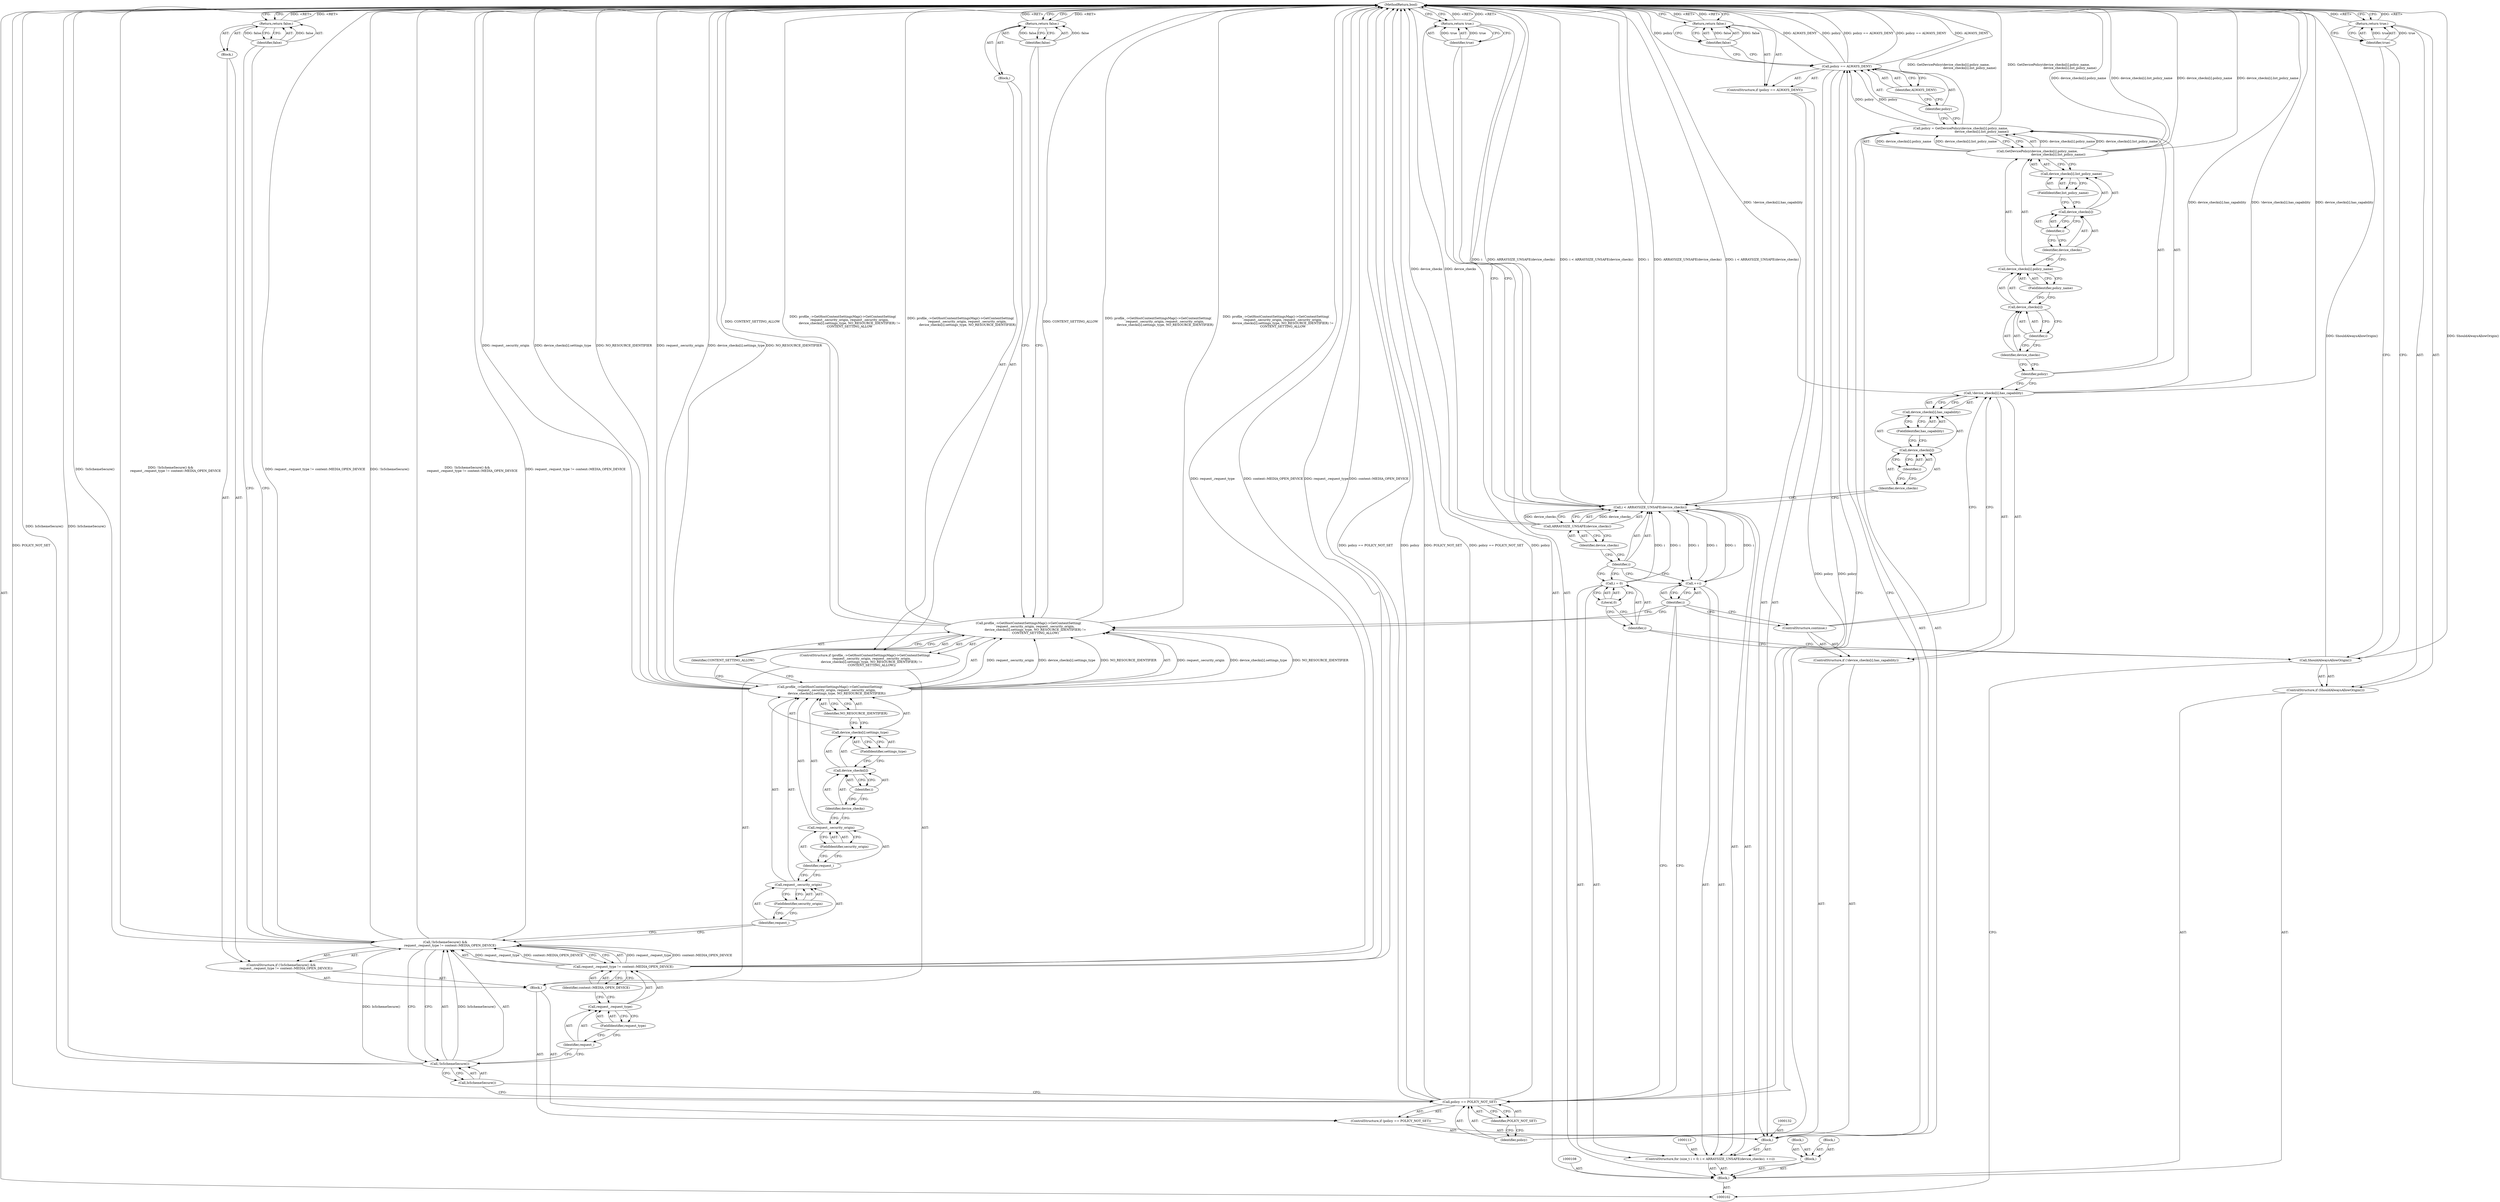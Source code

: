 digraph "0_Chrome_69827e08e9e0a30ce452589705d7336edaffd490_0" {
"1000190" [label="(MethodReturn,bool)"];
"1000103" [label="(Block,)"];
"1000109" [label="(Block,)"];
"1000110" [label="(Block,)"];
"1000111" [label="(Block,)"];
"1000114" [label="(Call,i = 0)"];
"1000115" [label="(Identifier,i)"];
"1000116" [label="(Literal,0)"];
"1000112" [label="(ControlStructure,for (size_t i = 0; i < ARRAYSIZE_UNSAFE(device_checks); ++i))"];
"1000117" [label="(Call,i < ARRAYSIZE_UNSAFE(device_checks))"];
"1000118" [label="(Identifier,i)"];
"1000119" [label="(Call,ARRAYSIZE_UNSAFE(device_checks))"];
"1000120" [label="(Identifier,device_checks)"];
"1000121" [label="(Call,++i)"];
"1000122" [label="(Identifier,i)"];
"1000129" [label="(Identifier,i)"];
"1000130" [label="(FieldIdentifier,has_capability)"];
"1000124" [label="(ControlStructure,if (!device_checks[i].has_capability))"];
"1000125" [label="(Call,!device_checks[i].has_capability)"];
"1000126" [label="(Call,device_checks[i].has_capability)"];
"1000127" [label="(Call,device_checks[i])"];
"1000128" [label="(Identifier,device_checks)"];
"1000104" [label="(ControlStructure,if (ShouldAlwaysAllowOrigin()))"];
"1000105" [label="(Call,ShouldAlwaysAllowOrigin())"];
"1000131" [label="(ControlStructure,continue;)"];
"1000133" [label="(Call,policy = GetDevicePolicy(device_checks[i].policy_name,\n                                           device_checks[i].list_policy_name))"];
"1000134" [label="(Identifier,policy)"];
"1000135" [label="(Call,GetDevicePolicy(device_checks[i].policy_name,\n                                           device_checks[i].list_policy_name))"];
"1000136" [label="(Call,device_checks[i].policy_name)"];
"1000137" [label="(Call,device_checks[i])"];
"1000138" [label="(Identifier,device_checks)"];
"1000123" [label="(Block,)"];
"1000139" [label="(Identifier,i)"];
"1000140" [label="(FieldIdentifier,policy_name)"];
"1000141" [label="(Call,device_checks[i].list_policy_name)"];
"1000142" [label="(Call,device_checks[i])"];
"1000143" [label="(Identifier,device_checks)"];
"1000144" [label="(Identifier,i)"];
"1000145" [label="(FieldIdentifier,list_policy_name)"];
"1000149" [label="(Identifier,ALWAYS_DENY)"];
"1000146" [label="(ControlStructure,if (policy == ALWAYS_DENY))"];
"1000147" [label="(Call,policy == ALWAYS_DENY)"];
"1000148" [label="(Identifier,policy)"];
"1000151" [label="(Identifier,false)"];
"1000150" [label="(Return,return false;)"];
"1000155" [label="(Identifier,POLICY_NOT_SET)"];
"1000156" [label="(Block,)"];
"1000152" [label="(ControlStructure,if (policy == POLICY_NOT_SET))"];
"1000153" [label="(Call,policy == POLICY_NOT_SET)"];
"1000154" [label="(Identifier,policy)"];
"1000107" [label="(Identifier,true)"];
"1000106" [label="(Return,return true;)"];
"1000158" [label="(Call,!IsSchemeSecure() &&\n          request_.request_type != content::MEDIA_OPEN_DEVICE)"];
"1000159" [label="(Call,!IsSchemeSecure())"];
"1000160" [label="(Call,IsSchemeSecure())"];
"1000157" [label="(ControlStructure,if (!IsSchemeSecure() &&\n          request_.request_type != content::MEDIA_OPEN_DEVICE))"];
"1000161" [label="(Call,request_.request_type != content::MEDIA_OPEN_DEVICE)"];
"1000162" [label="(Call,request_.request_type)"];
"1000163" [label="(Identifier,request_)"];
"1000164" [label="(FieldIdentifier,request_type)"];
"1000165" [label="(Identifier,content::MEDIA_OPEN_DEVICE)"];
"1000166" [label="(Block,)"];
"1000168" [label="(Identifier,false)"];
"1000167" [label="(Return,return false;)"];
"1000170" [label="(Call,profile_->GetHostContentSettingsMap()->GetContentSetting(\n              request_.security_origin, request_.security_origin,\n              device_checks[i].settings_type, NO_RESOURCE_IDENTIFIER) !=\n              CONTENT_SETTING_ALLOW)"];
"1000171" [label="(Call,profile_->GetHostContentSettingsMap()->GetContentSetting(\n              request_.security_origin, request_.security_origin,\n              device_checks[i].settings_type, NO_RESOURCE_IDENTIFIER))"];
"1000169" [label="(ControlStructure,if (profile_->GetHostContentSettingsMap()->GetContentSetting(\n              request_.security_origin, request_.security_origin,\n              device_checks[i].settings_type, NO_RESOURCE_IDENTIFIER) !=\n              CONTENT_SETTING_ALLOW))"];
"1000172" [label="(Call,request_.security_origin)"];
"1000173" [label="(Identifier,request_)"];
"1000174" [label="(FieldIdentifier,security_origin)"];
"1000175" [label="(Call,request_.security_origin)"];
"1000176" [label="(Identifier,request_)"];
"1000177" [label="(FieldIdentifier,security_origin)"];
"1000178" [label="(Call,device_checks[i].settings_type)"];
"1000179" [label="(Call,device_checks[i])"];
"1000180" [label="(Identifier,device_checks)"];
"1000181" [label="(Identifier,i)"];
"1000182" [label="(FieldIdentifier,settings_type)"];
"1000183" [label="(Identifier,NO_RESOURCE_IDENTIFIER)"];
"1000184" [label="(Identifier,CONTENT_SETTING_ALLOW)"];
"1000185" [label="(Block,)"];
"1000187" [label="(Identifier,false)"];
"1000186" [label="(Return,return false;)"];
"1000188" [label="(Return,return true;)"];
"1000189" [label="(Identifier,true)"];
"1000190" -> "1000102"  [label="AST: "];
"1000190" -> "1000106"  [label="CFG: "];
"1000190" -> "1000150"  [label="CFG: "];
"1000190" -> "1000167"  [label="CFG: "];
"1000190" -> "1000186"  [label="CFG: "];
"1000190" -> "1000188"  [label="CFG: "];
"1000188" -> "1000190"  [label="DDG: <RET>"];
"1000186" -> "1000190"  [label="DDG: <RET>"];
"1000106" -> "1000190"  [label="DDG: <RET>"];
"1000150" -> "1000190"  [label="DDG: <RET>"];
"1000125" -> "1000190"  [label="DDG: device_checks[i].has_capability"];
"1000125" -> "1000190"  [label="DDG: !device_checks[i].has_capability"];
"1000171" -> "1000190"  [label="DDG: request_.security_origin"];
"1000171" -> "1000190"  [label="DDG: device_checks[i].settings_type"];
"1000171" -> "1000190"  [label="DDG: NO_RESOURCE_IDENTIFIER"];
"1000105" -> "1000190"  [label="DDG: ShouldAlwaysAllowOrigin()"];
"1000135" -> "1000190"  [label="DDG: device_checks[i].list_policy_name"];
"1000135" -> "1000190"  [label="DDG: device_checks[i].policy_name"];
"1000170" -> "1000190"  [label="DDG: CONTENT_SETTING_ALLOW"];
"1000170" -> "1000190"  [label="DDG: profile_->GetHostContentSettingsMap()->GetContentSetting(\n              request_.security_origin, request_.security_origin,\n              device_checks[i].settings_type, NO_RESOURCE_IDENTIFIER) !=\n              CONTENT_SETTING_ALLOW"];
"1000170" -> "1000190"  [label="DDG: profile_->GetHostContentSettingsMap()->GetContentSetting(\n              request_.security_origin, request_.security_origin,\n              device_checks[i].settings_type, NO_RESOURCE_IDENTIFIER)"];
"1000153" -> "1000190"  [label="DDG: policy == POLICY_NOT_SET"];
"1000153" -> "1000190"  [label="DDG: policy"];
"1000153" -> "1000190"  [label="DDG: POLICY_NOT_SET"];
"1000117" -> "1000190"  [label="DDG: i"];
"1000117" -> "1000190"  [label="DDG: ARRAYSIZE_UNSAFE(device_checks)"];
"1000117" -> "1000190"  [label="DDG: i < ARRAYSIZE_UNSAFE(device_checks)"];
"1000161" -> "1000190"  [label="DDG: request_.request_type"];
"1000161" -> "1000190"  [label="DDG: content::MEDIA_OPEN_DEVICE"];
"1000158" -> "1000190"  [label="DDG: !IsSchemeSecure()"];
"1000158" -> "1000190"  [label="DDG: !IsSchemeSecure() &&\n          request_.request_type != content::MEDIA_OPEN_DEVICE"];
"1000158" -> "1000190"  [label="DDG: request_.request_type != content::MEDIA_OPEN_DEVICE"];
"1000159" -> "1000190"  [label="DDG: IsSchemeSecure()"];
"1000147" -> "1000190"  [label="DDG: ALWAYS_DENY"];
"1000147" -> "1000190"  [label="DDG: policy"];
"1000147" -> "1000190"  [label="DDG: policy == ALWAYS_DENY"];
"1000133" -> "1000190"  [label="DDG: GetDevicePolicy(device_checks[i].policy_name,\n                                           device_checks[i].list_policy_name)"];
"1000119" -> "1000190"  [label="DDG: device_checks"];
"1000167" -> "1000190"  [label="DDG: <RET>"];
"1000103" -> "1000102"  [label="AST: "];
"1000104" -> "1000103"  [label="AST: "];
"1000108" -> "1000103"  [label="AST: "];
"1000109" -> "1000103"  [label="AST: "];
"1000112" -> "1000103"  [label="AST: "];
"1000188" -> "1000103"  [label="AST: "];
"1000109" -> "1000103"  [label="AST: "];
"1000110" -> "1000109"  [label="AST: "];
"1000111" -> "1000109"  [label="AST: "];
"1000110" -> "1000109"  [label="AST: "];
"1000111" -> "1000109"  [label="AST: "];
"1000114" -> "1000112"  [label="AST: "];
"1000114" -> "1000116"  [label="CFG: "];
"1000115" -> "1000114"  [label="AST: "];
"1000116" -> "1000114"  [label="AST: "];
"1000118" -> "1000114"  [label="CFG: "];
"1000114" -> "1000117"  [label="DDG: i"];
"1000115" -> "1000114"  [label="AST: "];
"1000115" -> "1000105"  [label="CFG: "];
"1000116" -> "1000115"  [label="CFG: "];
"1000116" -> "1000114"  [label="AST: "];
"1000116" -> "1000115"  [label="CFG: "];
"1000114" -> "1000116"  [label="CFG: "];
"1000112" -> "1000103"  [label="AST: "];
"1000113" -> "1000112"  [label="AST: "];
"1000114" -> "1000112"  [label="AST: "];
"1000117" -> "1000112"  [label="AST: "];
"1000121" -> "1000112"  [label="AST: "];
"1000123" -> "1000112"  [label="AST: "];
"1000117" -> "1000112"  [label="AST: "];
"1000117" -> "1000119"  [label="CFG: "];
"1000118" -> "1000117"  [label="AST: "];
"1000119" -> "1000117"  [label="AST: "];
"1000128" -> "1000117"  [label="CFG: "];
"1000189" -> "1000117"  [label="CFG: "];
"1000117" -> "1000190"  [label="DDG: i"];
"1000117" -> "1000190"  [label="DDG: ARRAYSIZE_UNSAFE(device_checks)"];
"1000117" -> "1000190"  [label="DDG: i < ARRAYSIZE_UNSAFE(device_checks)"];
"1000114" -> "1000117"  [label="DDG: i"];
"1000121" -> "1000117"  [label="DDG: i"];
"1000119" -> "1000117"  [label="DDG: device_checks"];
"1000117" -> "1000121"  [label="DDG: i"];
"1000118" -> "1000117"  [label="AST: "];
"1000118" -> "1000114"  [label="CFG: "];
"1000118" -> "1000121"  [label="CFG: "];
"1000120" -> "1000118"  [label="CFG: "];
"1000119" -> "1000117"  [label="AST: "];
"1000119" -> "1000120"  [label="CFG: "];
"1000120" -> "1000119"  [label="AST: "];
"1000117" -> "1000119"  [label="CFG: "];
"1000119" -> "1000190"  [label="DDG: device_checks"];
"1000119" -> "1000117"  [label="DDG: device_checks"];
"1000120" -> "1000119"  [label="AST: "];
"1000120" -> "1000118"  [label="CFG: "];
"1000119" -> "1000120"  [label="CFG: "];
"1000121" -> "1000112"  [label="AST: "];
"1000121" -> "1000122"  [label="CFG: "];
"1000122" -> "1000121"  [label="AST: "];
"1000118" -> "1000121"  [label="CFG: "];
"1000121" -> "1000117"  [label="DDG: i"];
"1000117" -> "1000121"  [label="DDG: i"];
"1000122" -> "1000121"  [label="AST: "];
"1000122" -> "1000131"  [label="CFG: "];
"1000122" -> "1000170"  [label="CFG: "];
"1000122" -> "1000153"  [label="CFG: "];
"1000121" -> "1000122"  [label="CFG: "];
"1000129" -> "1000127"  [label="AST: "];
"1000129" -> "1000128"  [label="CFG: "];
"1000127" -> "1000129"  [label="CFG: "];
"1000130" -> "1000126"  [label="AST: "];
"1000130" -> "1000127"  [label="CFG: "];
"1000126" -> "1000130"  [label="CFG: "];
"1000124" -> "1000123"  [label="AST: "];
"1000125" -> "1000124"  [label="AST: "];
"1000131" -> "1000124"  [label="AST: "];
"1000125" -> "1000124"  [label="AST: "];
"1000125" -> "1000126"  [label="CFG: "];
"1000126" -> "1000125"  [label="AST: "];
"1000131" -> "1000125"  [label="CFG: "];
"1000134" -> "1000125"  [label="CFG: "];
"1000125" -> "1000190"  [label="DDG: device_checks[i].has_capability"];
"1000125" -> "1000190"  [label="DDG: !device_checks[i].has_capability"];
"1000126" -> "1000125"  [label="AST: "];
"1000126" -> "1000130"  [label="CFG: "];
"1000127" -> "1000126"  [label="AST: "];
"1000130" -> "1000126"  [label="AST: "];
"1000125" -> "1000126"  [label="CFG: "];
"1000127" -> "1000126"  [label="AST: "];
"1000127" -> "1000129"  [label="CFG: "];
"1000128" -> "1000127"  [label="AST: "];
"1000129" -> "1000127"  [label="AST: "];
"1000130" -> "1000127"  [label="CFG: "];
"1000128" -> "1000127"  [label="AST: "];
"1000128" -> "1000117"  [label="CFG: "];
"1000129" -> "1000128"  [label="CFG: "];
"1000104" -> "1000103"  [label="AST: "];
"1000105" -> "1000104"  [label="AST: "];
"1000106" -> "1000104"  [label="AST: "];
"1000105" -> "1000104"  [label="AST: "];
"1000105" -> "1000102"  [label="CFG: "];
"1000107" -> "1000105"  [label="CFG: "];
"1000115" -> "1000105"  [label="CFG: "];
"1000105" -> "1000190"  [label="DDG: ShouldAlwaysAllowOrigin()"];
"1000131" -> "1000124"  [label="AST: "];
"1000131" -> "1000125"  [label="CFG: "];
"1000122" -> "1000131"  [label="CFG: "];
"1000133" -> "1000123"  [label="AST: "];
"1000133" -> "1000135"  [label="CFG: "];
"1000134" -> "1000133"  [label="AST: "];
"1000135" -> "1000133"  [label="AST: "];
"1000148" -> "1000133"  [label="CFG: "];
"1000133" -> "1000190"  [label="DDG: GetDevicePolicy(device_checks[i].policy_name,\n                                           device_checks[i].list_policy_name)"];
"1000135" -> "1000133"  [label="DDG: device_checks[i].policy_name"];
"1000135" -> "1000133"  [label="DDG: device_checks[i].list_policy_name"];
"1000133" -> "1000147"  [label="DDG: policy"];
"1000134" -> "1000133"  [label="AST: "];
"1000134" -> "1000125"  [label="CFG: "];
"1000138" -> "1000134"  [label="CFG: "];
"1000135" -> "1000133"  [label="AST: "];
"1000135" -> "1000141"  [label="CFG: "];
"1000136" -> "1000135"  [label="AST: "];
"1000141" -> "1000135"  [label="AST: "];
"1000133" -> "1000135"  [label="CFG: "];
"1000135" -> "1000190"  [label="DDG: device_checks[i].list_policy_name"];
"1000135" -> "1000190"  [label="DDG: device_checks[i].policy_name"];
"1000135" -> "1000133"  [label="DDG: device_checks[i].policy_name"];
"1000135" -> "1000133"  [label="DDG: device_checks[i].list_policy_name"];
"1000136" -> "1000135"  [label="AST: "];
"1000136" -> "1000140"  [label="CFG: "];
"1000137" -> "1000136"  [label="AST: "];
"1000140" -> "1000136"  [label="AST: "];
"1000143" -> "1000136"  [label="CFG: "];
"1000137" -> "1000136"  [label="AST: "];
"1000137" -> "1000139"  [label="CFG: "];
"1000138" -> "1000137"  [label="AST: "];
"1000139" -> "1000137"  [label="AST: "];
"1000140" -> "1000137"  [label="CFG: "];
"1000138" -> "1000137"  [label="AST: "];
"1000138" -> "1000134"  [label="CFG: "];
"1000139" -> "1000138"  [label="CFG: "];
"1000123" -> "1000112"  [label="AST: "];
"1000124" -> "1000123"  [label="AST: "];
"1000132" -> "1000123"  [label="AST: "];
"1000133" -> "1000123"  [label="AST: "];
"1000146" -> "1000123"  [label="AST: "];
"1000152" -> "1000123"  [label="AST: "];
"1000139" -> "1000137"  [label="AST: "];
"1000139" -> "1000138"  [label="CFG: "];
"1000137" -> "1000139"  [label="CFG: "];
"1000140" -> "1000136"  [label="AST: "];
"1000140" -> "1000137"  [label="CFG: "];
"1000136" -> "1000140"  [label="CFG: "];
"1000141" -> "1000135"  [label="AST: "];
"1000141" -> "1000145"  [label="CFG: "];
"1000142" -> "1000141"  [label="AST: "];
"1000145" -> "1000141"  [label="AST: "];
"1000135" -> "1000141"  [label="CFG: "];
"1000142" -> "1000141"  [label="AST: "];
"1000142" -> "1000144"  [label="CFG: "];
"1000143" -> "1000142"  [label="AST: "];
"1000144" -> "1000142"  [label="AST: "];
"1000145" -> "1000142"  [label="CFG: "];
"1000143" -> "1000142"  [label="AST: "];
"1000143" -> "1000136"  [label="CFG: "];
"1000144" -> "1000143"  [label="CFG: "];
"1000144" -> "1000142"  [label="AST: "];
"1000144" -> "1000143"  [label="CFG: "];
"1000142" -> "1000144"  [label="CFG: "];
"1000145" -> "1000141"  [label="AST: "];
"1000145" -> "1000142"  [label="CFG: "];
"1000141" -> "1000145"  [label="CFG: "];
"1000149" -> "1000147"  [label="AST: "];
"1000149" -> "1000148"  [label="CFG: "];
"1000147" -> "1000149"  [label="CFG: "];
"1000146" -> "1000123"  [label="AST: "];
"1000147" -> "1000146"  [label="AST: "];
"1000150" -> "1000146"  [label="AST: "];
"1000147" -> "1000146"  [label="AST: "];
"1000147" -> "1000149"  [label="CFG: "];
"1000148" -> "1000147"  [label="AST: "];
"1000149" -> "1000147"  [label="AST: "];
"1000151" -> "1000147"  [label="CFG: "];
"1000154" -> "1000147"  [label="CFG: "];
"1000147" -> "1000190"  [label="DDG: ALWAYS_DENY"];
"1000147" -> "1000190"  [label="DDG: policy"];
"1000147" -> "1000190"  [label="DDG: policy == ALWAYS_DENY"];
"1000133" -> "1000147"  [label="DDG: policy"];
"1000147" -> "1000153"  [label="DDG: policy"];
"1000148" -> "1000147"  [label="AST: "];
"1000148" -> "1000133"  [label="CFG: "];
"1000149" -> "1000148"  [label="CFG: "];
"1000151" -> "1000150"  [label="AST: "];
"1000151" -> "1000147"  [label="CFG: "];
"1000150" -> "1000151"  [label="CFG: "];
"1000151" -> "1000150"  [label="DDG: false"];
"1000150" -> "1000146"  [label="AST: "];
"1000150" -> "1000151"  [label="CFG: "];
"1000151" -> "1000150"  [label="AST: "];
"1000190" -> "1000150"  [label="CFG: "];
"1000150" -> "1000190"  [label="DDG: <RET>"];
"1000151" -> "1000150"  [label="DDG: false"];
"1000155" -> "1000153"  [label="AST: "];
"1000155" -> "1000154"  [label="CFG: "];
"1000153" -> "1000155"  [label="CFG: "];
"1000156" -> "1000152"  [label="AST: "];
"1000157" -> "1000156"  [label="AST: "];
"1000169" -> "1000156"  [label="AST: "];
"1000152" -> "1000123"  [label="AST: "];
"1000153" -> "1000152"  [label="AST: "];
"1000156" -> "1000152"  [label="AST: "];
"1000153" -> "1000152"  [label="AST: "];
"1000153" -> "1000155"  [label="CFG: "];
"1000154" -> "1000153"  [label="AST: "];
"1000155" -> "1000153"  [label="AST: "];
"1000160" -> "1000153"  [label="CFG: "];
"1000122" -> "1000153"  [label="CFG: "];
"1000153" -> "1000190"  [label="DDG: policy == POLICY_NOT_SET"];
"1000153" -> "1000190"  [label="DDG: policy"];
"1000153" -> "1000190"  [label="DDG: POLICY_NOT_SET"];
"1000147" -> "1000153"  [label="DDG: policy"];
"1000154" -> "1000153"  [label="AST: "];
"1000154" -> "1000147"  [label="CFG: "];
"1000155" -> "1000154"  [label="CFG: "];
"1000107" -> "1000106"  [label="AST: "];
"1000107" -> "1000105"  [label="CFG: "];
"1000106" -> "1000107"  [label="CFG: "];
"1000107" -> "1000106"  [label="DDG: true"];
"1000106" -> "1000104"  [label="AST: "];
"1000106" -> "1000107"  [label="CFG: "];
"1000107" -> "1000106"  [label="AST: "];
"1000190" -> "1000106"  [label="CFG: "];
"1000106" -> "1000190"  [label="DDG: <RET>"];
"1000107" -> "1000106"  [label="DDG: true"];
"1000158" -> "1000157"  [label="AST: "];
"1000158" -> "1000159"  [label="CFG: "];
"1000158" -> "1000161"  [label="CFG: "];
"1000159" -> "1000158"  [label="AST: "];
"1000161" -> "1000158"  [label="AST: "];
"1000168" -> "1000158"  [label="CFG: "];
"1000173" -> "1000158"  [label="CFG: "];
"1000158" -> "1000190"  [label="DDG: !IsSchemeSecure()"];
"1000158" -> "1000190"  [label="DDG: !IsSchemeSecure() &&\n          request_.request_type != content::MEDIA_OPEN_DEVICE"];
"1000158" -> "1000190"  [label="DDG: request_.request_type != content::MEDIA_OPEN_DEVICE"];
"1000159" -> "1000158"  [label="DDG: IsSchemeSecure()"];
"1000161" -> "1000158"  [label="DDG: request_.request_type"];
"1000161" -> "1000158"  [label="DDG: content::MEDIA_OPEN_DEVICE"];
"1000159" -> "1000158"  [label="AST: "];
"1000159" -> "1000160"  [label="CFG: "];
"1000160" -> "1000159"  [label="AST: "];
"1000163" -> "1000159"  [label="CFG: "];
"1000158" -> "1000159"  [label="CFG: "];
"1000159" -> "1000190"  [label="DDG: IsSchemeSecure()"];
"1000159" -> "1000158"  [label="DDG: IsSchemeSecure()"];
"1000160" -> "1000159"  [label="AST: "];
"1000160" -> "1000153"  [label="CFG: "];
"1000159" -> "1000160"  [label="CFG: "];
"1000157" -> "1000156"  [label="AST: "];
"1000158" -> "1000157"  [label="AST: "];
"1000166" -> "1000157"  [label="AST: "];
"1000161" -> "1000158"  [label="AST: "];
"1000161" -> "1000165"  [label="CFG: "];
"1000162" -> "1000161"  [label="AST: "];
"1000165" -> "1000161"  [label="AST: "];
"1000158" -> "1000161"  [label="CFG: "];
"1000161" -> "1000190"  [label="DDG: request_.request_type"];
"1000161" -> "1000190"  [label="DDG: content::MEDIA_OPEN_DEVICE"];
"1000161" -> "1000158"  [label="DDG: request_.request_type"];
"1000161" -> "1000158"  [label="DDG: content::MEDIA_OPEN_DEVICE"];
"1000162" -> "1000161"  [label="AST: "];
"1000162" -> "1000164"  [label="CFG: "];
"1000163" -> "1000162"  [label="AST: "];
"1000164" -> "1000162"  [label="AST: "];
"1000165" -> "1000162"  [label="CFG: "];
"1000163" -> "1000162"  [label="AST: "];
"1000163" -> "1000159"  [label="CFG: "];
"1000164" -> "1000163"  [label="CFG: "];
"1000164" -> "1000162"  [label="AST: "];
"1000164" -> "1000163"  [label="CFG: "];
"1000162" -> "1000164"  [label="CFG: "];
"1000165" -> "1000161"  [label="AST: "];
"1000165" -> "1000162"  [label="CFG: "];
"1000161" -> "1000165"  [label="CFG: "];
"1000166" -> "1000157"  [label="AST: "];
"1000167" -> "1000166"  [label="AST: "];
"1000168" -> "1000167"  [label="AST: "];
"1000168" -> "1000158"  [label="CFG: "];
"1000167" -> "1000168"  [label="CFG: "];
"1000168" -> "1000167"  [label="DDG: false"];
"1000167" -> "1000166"  [label="AST: "];
"1000167" -> "1000168"  [label="CFG: "];
"1000168" -> "1000167"  [label="AST: "];
"1000190" -> "1000167"  [label="CFG: "];
"1000167" -> "1000190"  [label="DDG: <RET>"];
"1000168" -> "1000167"  [label="DDG: false"];
"1000170" -> "1000169"  [label="AST: "];
"1000170" -> "1000184"  [label="CFG: "];
"1000171" -> "1000170"  [label="AST: "];
"1000184" -> "1000170"  [label="AST: "];
"1000187" -> "1000170"  [label="CFG: "];
"1000122" -> "1000170"  [label="CFG: "];
"1000170" -> "1000190"  [label="DDG: CONTENT_SETTING_ALLOW"];
"1000170" -> "1000190"  [label="DDG: profile_->GetHostContentSettingsMap()->GetContentSetting(\n              request_.security_origin, request_.security_origin,\n              device_checks[i].settings_type, NO_RESOURCE_IDENTIFIER) !=\n              CONTENT_SETTING_ALLOW"];
"1000170" -> "1000190"  [label="DDG: profile_->GetHostContentSettingsMap()->GetContentSetting(\n              request_.security_origin, request_.security_origin,\n              device_checks[i].settings_type, NO_RESOURCE_IDENTIFIER)"];
"1000171" -> "1000170"  [label="DDG: request_.security_origin"];
"1000171" -> "1000170"  [label="DDG: device_checks[i].settings_type"];
"1000171" -> "1000170"  [label="DDG: NO_RESOURCE_IDENTIFIER"];
"1000171" -> "1000170"  [label="AST: "];
"1000171" -> "1000183"  [label="CFG: "];
"1000172" -> "1000171"  [label="AST: "];
"1000175" -> "1000171"  [label="AST: "];
"1000178" -> "1000171"  [label="AST: "];
"1000183" -> "1000171"  [label="AST: "];
"1000184" -> "1000171"  [label="CFG: "];
"1000171" -> "1000190"  [label="DDG: request_.security_origin"];
"1000171" -> "1000190"  [label="DDG: device_checks[i].settings_type"];
"1000171" -> "1000190"  [label="DDG: NO_RESOURCE_IDENTIFIER"];
"1000171" -> "1000170"  [label="DDG: request_.security_origin"];
"1000171" -> "1000170"  [label="DDG: device_checks[i].settings_type"];
"1000171" -> "1000170"  [label="DDG: NO_RESOURCE_IDENTIFIER"];
"1000169" -> "1000156"  [label="AST: "];
"1000170" -> "1000169"  [label="AST: "];
"1000185" -> "1000169"  [label="AST: "];
"1000172" -> "1000171"  [label="AST: "];
"1000172" -> "1000174"  [label="CFG: "];
"1000173" -> "1000172"  [label="AST: "];
"1000174" -> "1000172"  [label="AST: "];
"1000176" -> "1000172"  [label="CFG: "];
"1000173" -> "1000172"  [label="AST: "];
"1000173" -> "1000158"  [label="CFG: "];
"1000174" -> "1000173"  [label="CFG: "];
"1000174" -> "1000172"  [label="AST: "];
"1000174" -> "1000173"  [label="CFG: "];
"1000172" -> "1000174"  [label="CFG: "];
"1000175" -> "1000171"  [label="AST: "];
"1000175" -> "1000177"  [label="CFG: "];
"1000176" -> "1000175"  [label="AST: "];
"1000177" -> "1000175"  [label="AST: "];
"1000180" -> "1000175"  [label="CFG: "];
"1000176" -> "1000175"  [label="AST: "];
"1000176" -> "1000172"  [label="CFG: "];
"1000177" -> "1000176"  [label="CFG: "];
"1000177" -> "1000175"  [label="AST: "];
"1000177" -> "1000176"  [label="CFG: "];
"1000175" -> "1000177"  [label="CFG: "];
"1000178" -> "1000171"  [label="AST: "];
"1000178" -> "1000182"  [label="CFG: "];
"1000179" -> "1000178"  [label="AST: "];
"1000182" -> "1000178"  [label="AST: "];
"1000183" -> "1000178"  [label="CFG: "];
"1000179" -> "1000178"  [label="AST: "];
"1000179" -> "1000181"  [label="CFG: "];
"1000180" -> "1000179"  [label="AST: "];
"1000181" -> "1000179"  [label="AST: "];
"1000182" -> "1000179"  [label="CFG: "];
"1000180" -> "1000179"  [label="AST: "];
"1000180" -> "1000175"  [label="CFG: "];
"1000181" -> "1000180"  [label="CFG: "];
"1000181" -> "1000179"  [label="AST: "];
"1000181" -> "1000180"  [label="CFG: "];
"1000179" -> "1000181"  [label="CFG: "];
"1000182" -> "1000178"  [label="AST: "];
"1000182" -> "1000179"  [label="CFG: "];
"1000178" -> "1000182"  [label="CFG: "];
"1000183" -> "1000171"  [label="AST: "];
"1000183" -> "1000178"  [label="CFG: "];
"1000171" -> "1000183"  [label="CFG: "];
"1000184" -> "1000170"  [label="AST: "];
"1000184" -> "1000171"  [label="CFG: "];
"1000170" -> "1000184"  [label="CFG: "];
"1000185" -> "1000169"  [label="AST: "];
"1000186" -> "1000185"  [label="AST: "];
"1000187" -> "1000186"  [label="AST: "];
"1000187" -> "1000170"  [label="CFG: "];
"1000186" -> "1000187"  [label="CFG: "];
"1000187" -> "1000186"  [label="DDG: false"];
"1000186" -> "1000185"  [label="AST: "];
"1000186" -> "1000187"  [label="CFG: "];
"1000187" -> "1000186"  [label="AST: "];
"1000190" -> "1000186"  [label="CFG: "];
"1000186" -> "1000190"  [label="DDG: <RET>"];
"1000187" -> "1000186"  [label="DDG: false"];
"1000188" -> "1000103"  [label="AST: "];
"1000188" -> "1000189"  [label="CFG: "];
"1000189" -> "1000188"  [label="AST: "];
"1000190" -> "1000188"  [label="CFG: "];
"1000188" -> "1000190"  [label="DDG: <RET>"];
"1000189" -> "1000188"  [label="DDG: true"];
"1000189" -> "1000188"  [label="AST: "];
"1000189" -> "1000117"  [label="CFG: "];
"1000188" -> "1000189"  [label="CFG: "];
"1000189" -> "1000188"  [label="DDG: true"];
}
